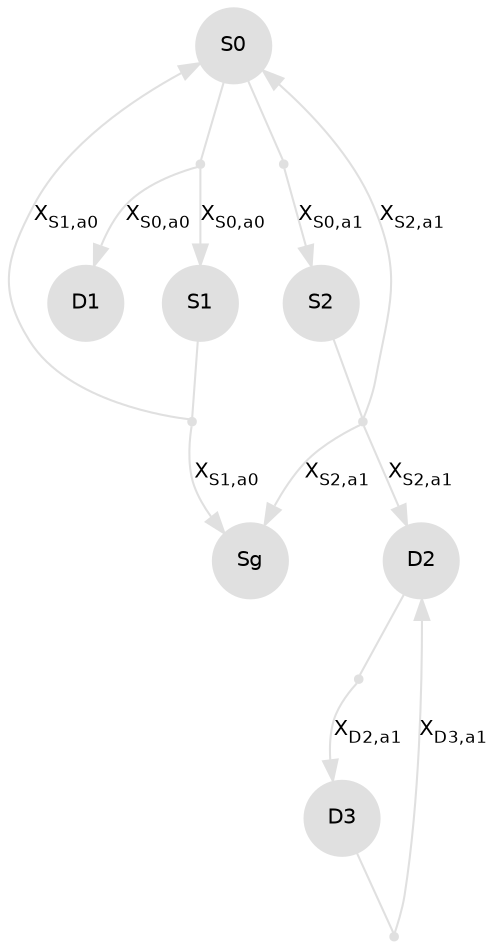 digraph {
	node [ fontname = Helvetica fontsize = 10 shape=circle style=filled]
	edge [ fontname = Helvetica fontsize = 10 ]
	S0[label = "S0", color = "#E0E0E0", fillcolor = "#E0E0E0"]
	S0a0 [ color = "#E0E0E0",shape = point]
	S0 -> S0a0 [color = "#E0E0E0", arrowhead = none]
	S0a0 -> S1[label = <X<SUB>S0,a0</SUB>>,color = "#E0E0E0"]
	S0a0 -> D1[label = <X<SUB>S0,a0</SUB>>,color = "#E0E0E0"]
	S0a1 [ color = "#E0E0E0",shape = point]
	S0 -> S0a1 [color = "#E0E0E0", arrowhead = none]
	S0a1 -> S2[label = <X<SUB>S0,a1</SUB>>,color = "#E0E0E0"]
	S1[label = "S1", color = "#E0E0E0", fillcolor = "#E0E0E0"]
	S1a0 [ color = "#E0E0E0",shape = point]
	S1 -> S1a0 [color = "#E0E0E0", arrowhead = none]
	S1a0 -> S0[label = <X<SUB>S1,a0</SUB>>,color = "#E0E0E0"]
	S1a0 -> Sg[label = <X<SUB>S1,a0</SUB>>,color = "#E0E0E0"]
	S2[label = "S2", color = "#E0E0E0", fillcolor = "#E0E0E0"]
	S2a1 [ color = "#E0E0E0",shape = point]
	S2 -> S2a1 [color = "#E0E0E0", arrowhead = none]
	S2a1 -> S0[label = <X<SUB>S2,a1</SUB>>,color = "#E0E0E0"]
	S2a1 -> Sg[label = <X<SUB>S2,a1</SUB>>,color = "#E0E0E0"]
	S2a1 -> D2[label = <X<SUB>S2,a1</SUB>>,color = "#E0E0E0"]
	Sg[label = "Sg", color = "#E0E0E0", fillcolor = "#E0E0E0"]
	D1[label = "D1", color = "#E0E0E0", fillcolor = "#E0E0E0"]
	D2[label = "D2", color = "#E0E0E0", fillcolor = "#E0E0E0"]
	D2a1 [ color = "#E0E0E0",shape = point]
	D2 -> D2a1 [color = "#E0E0E0", arrowhead = none]
	D2a1 -> D3[label = <X<SUB>D2,a1</SUB>>,color = "#E0E0E0"]
	D3[label = "D3", color = "#E0E0E0", fillcolor = "#E0E0E0"]
	D3a1 [ color = "#E0E0E0",shape = point]
	D3 -> D3a1 [color = "#E0E0E0", arrowhead = none]
	D3a1 -> D2[label = <X<SUB>D3,a1</SUB>>,color = "#E0E0E0"]
}
